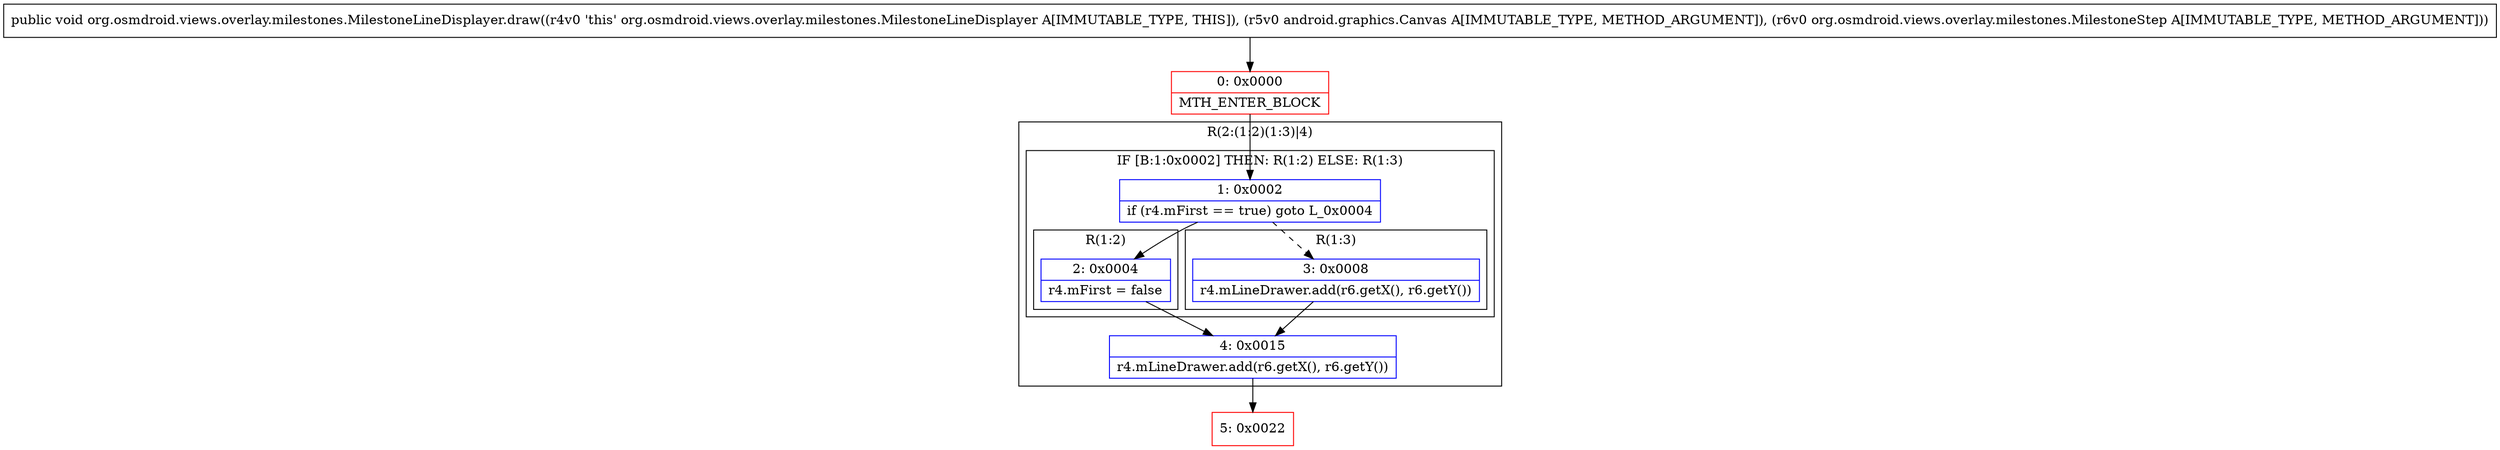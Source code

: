digraph "CFG fororg.osmdroid.views.overlay.milestones.MilestoneLineDisplayer.draw(Landroid\/graphics\/Canvas;Lorg\/osmdroid\/views\/overlay\/milestones\/MilestoneStep;)V" {
subgraph cluster_Region_1766791388 {
label = "R(2:(1:2)(1:3)|4)";
node [shape=record,color=blue];
subgraph cluster_IfRegion_2120372817 {
label = "IF [B:1:0x0002] THEN: R(1:2) ELSE: R(1:3)";
node [shape=record,color=blue];
Node_1 [shape=record,label="{1\:\ 0x0002|if (r4.mFirst == true) goto L_0x0004\l}"];
subgraph cluster_Region_820453242 {
label = "R(1:2)";
node [shape=record,color=blue];
Node_2 [shape=record,label="{2\:\ 0x0004|r4.mFirst = false\l}"];
}
subgraph cluster_Region_396046812 {
label = "R(1:3)";
node [shape=record,color=blue];
Node_3 [shape=record,label="{3\:\ 0x0008|r4.mLineDrawer.add(r6.getX(), r6.getY())\l}"];
}
}
Node_4 [shape=record,label="{4\:\ 0x0015|r4.mLineDrawer.add(r6.getX(), r6.getY())\l}"];
}
Node_0 [shape=record,color=red,label="{0\:\ 0x0000|MTH_ENTER_BLOCK\l}"];
Node_5 [shape=record,color=red,label="{5\:\ 0x0022}"];
MethodNode[shape=record,label="{public void org.osmdroid.views.overlay.milestones.MilestoneLineDisplayer.draw((r4v0 'this' org.osmdroid.views.overlay.milestones.MilestoneLineDisplayer A[IMMUTABLE_TYPE, THIS]), (r5v0 android.graphics.Canvas A[IMMUTABLE_TYPE, METHOD_ARGUMENT]), (r6v0 org.osmdroid.views.overlay.milestones.MilestoneStep A[IMMUTABLE_TYPE, METHOD_ARGUMENT])) }"];
MethodNode -> Node_0;
Node_1 -> Node_2;
Node_1 -> Node_3[style=dashed];
Node_2 -> Node_4;
Node_3 -> Node_4;
Node_4 -> Node_5;
Node_0 -> Node_1;
}

